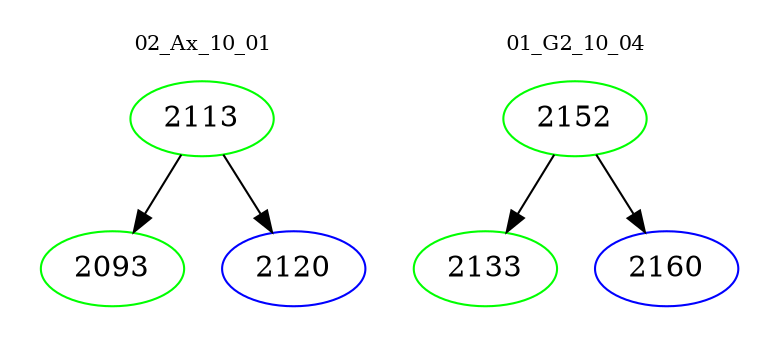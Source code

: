 digraph{
subgraph cluster_0 {
color = white
label = "02_Ax_10_01";
fontsize=10;
T0_2113 [label="2113", color="green"]
T0_2113 -> T0_2093 [color="black"]
T0_2093 [label="2093", color="green"]
T0_2113 -> T0_2120 [color="black"]
T0_2120 [label="2120", color="blue"]
}
subgraph cluster_1 {
color = white
label = "01_G2_10_04";
fontsize=10;
T1_2152 [label="2152", color="green"]
T1_2152 -> T1_2133 [color="black"]
T1_2133 [label="2133", color="green"]
T1_2152 -> T1_2160 [color="black"]
T1_2160 [label="2160", color="blue"]
}
}
